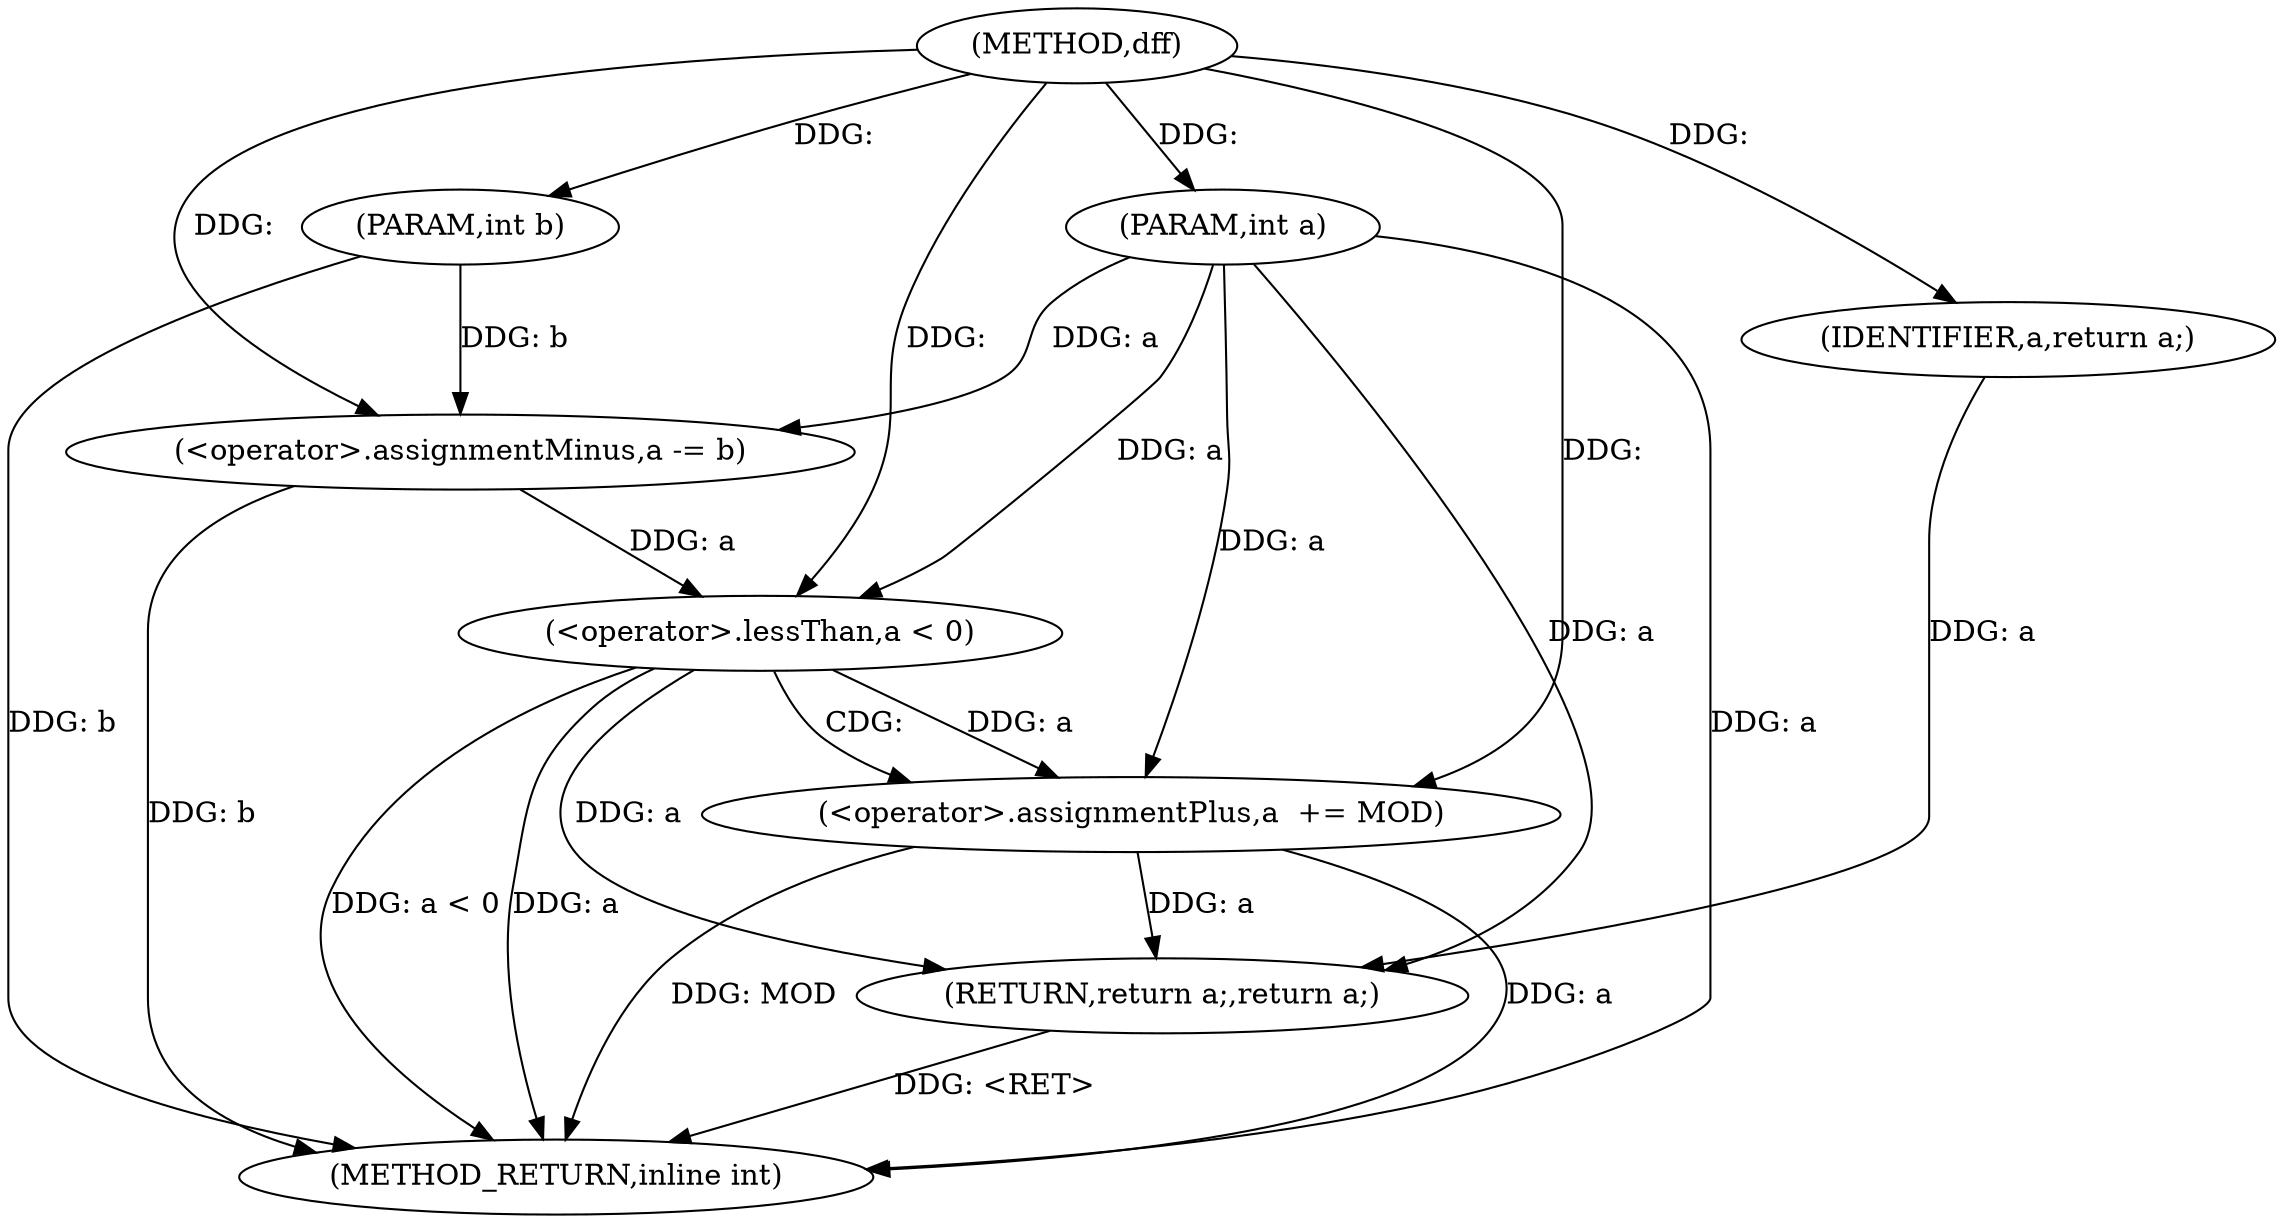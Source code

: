digraph "dff" {  
"1001999" [label = "(METHOD,dff)" ]
"1002015" [label = "(METHOD_RETURN,inline int)" ]
"1002000" [label = "(PARAM,int a)" ]
"1002001" [label = "(PARAM,int b)" ]
"1002003" [label = "(<operator>.assignmentMinus,a -= b)" ]
"1002013" [label = "(RETURN,return a;,return a;)" ]
"1002007" [label = "(<operator>.lessThan,a < 0)" ]
"1002010" [label = "(<operator>.assignmentPlus,a  += MOD)" ]
"1002014" [label = "(IDENTIFIER,a,return a;)" ]
  "1002000" -> "1002015"  [ label = "DDG: a"] 
  "1002001" -> "1002015"  [ label = "DDG: b"] 
  "1002003" -> "1002015"  [ label = "DDG: b"] 
  "1002007" -> "1002015"  [ label = "DDG: a"] 
  "1002007" -> "1002015"  [ label = "DDG: a < 0"] 
  "1002010" -> "1002015"  [ label = "DDG: a"] 
  "1002013" -> "1002015"  [ label = "DDG: <RET>"] 
  "1002010" -> "1002015"  [ label = "DDG: MOD"] 
  "1001999" -> "1002000"  [ label = "DDG: "] 
  "1001999" -> "1002001"  [ label = "DDG: "] 
  "1002001" -> "1002003"  [ label = "DDG: b"] 
  "1001999" -> "1002003"  [ label = "DDG: "] 
  "1002014" -> "1002013"  [ label = "DDG: a"] 
  "1002007" -> "1002013"  [ label = "DDG: a"] 
  "1002010" -> "1002013"  [ label = "DDG: a"] 
  "1002000" -> "1002013"  [ label = "DDG: a"] 
  "1002000" -> "1002003"  [ label = "DDG: a"] 
  "1001999" -> "1002010"  [ label = "DDG: "] 
  "1001999" -> "1002014"  [ label = "DDG: "] 
  "1002003" -> "1002007"  [ label = "DDG: a"] 
  "1002000" -> "1002007"  [ label = "DDG: a"] 
  "1001999" -> "1002007"  [ label = "DDG: "] 
  "1002007" -> "1002010"  [ label = "DDG: a"] 
  "1002000" -> "1002010"  [ label = "DDG: a"] 
  "1002007" -> "1002010"  [ label = "CDG: "] 
}
